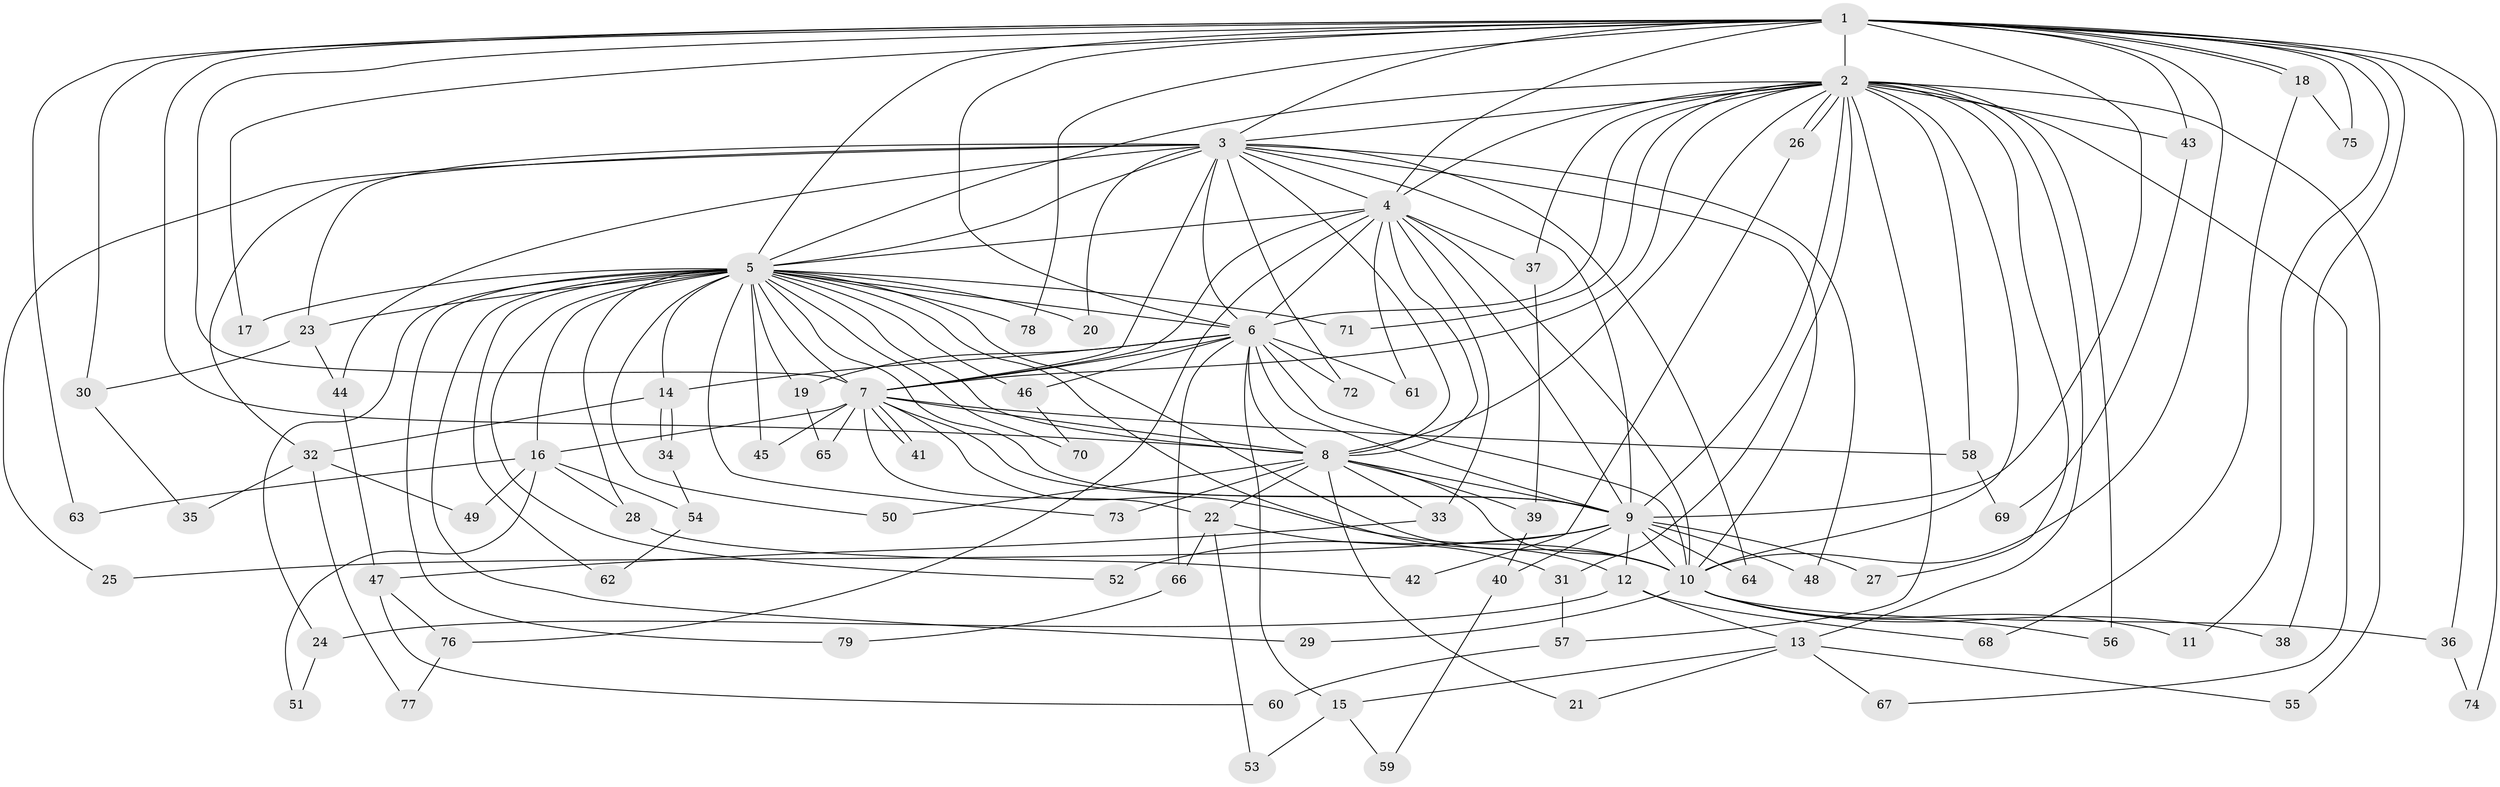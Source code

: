 // Generated by graph-tools (version 1.1) at 2025/43/03/09/25 04:43:36]
// undirected, 79 vertices, 183 edges
graph export_dot {
graph [start="1"]
  node [color=gray90,style=filled];
  1;
  2;
  3;
  4;
  5;
  6;
  7;
  8;
  9;
  10;
  11;
  12;
  13;
  14;
  15;
  16;
  17;
  18;
  19;
  20;
  21;
  22;
  23;
  24;
  25;
  26;
  27;
  28;
  29;
  30;
  31;
  32;
  33;
  34;
  35;
  36;
  37;
  38;
  39;
  40;
  41;
  42;
  43;
  44;
  45;
  46;
  47;
  48;
  49;
  50;
  51;
  52;
  53;
  54;
  55;
  56;
  57;
  58;
  59;
  60;
  61;
  62;
  63;
  64;
  65;
  66;
  67;
  68;
  69;
  70;
  71;
  72;
  73;
  74;
  75;
  76;
  77;
  78;
  79;
  1 -- 2;
  1 -- 3;
  1 -- 4;
  1 -- 5;
  1 -- 6;
  1 -- 7;
  1 -- 8;
  1 -- 9;
  1 -- 10;
  1 -- 11;
  1 -- 17;
  1 -- 18;
  1 -- 18;
  1 -- 30;
  1 -- 36;
  1 -- 38;
  1 -- 43;
  1 -- 63;
  1 -- 74;
  1 -- 75;
  1 -- 78;
  2 -- 3;
  2 -- 4;
  2 -- 5;
  2 -- 6;
  2 -- 7;
  2 -- 8;
  2 -- 9;
  2 -- 10;
  2 -- 13;
  2 -- 26;
  2 -- 26;
  2 -- 27;
  2 -- 31;
  2 -- 37;
  2 -- 43;
  2 -- 55;
  2 -- 56;
  2 -- 57;
  2 -- 58;
  2 -- 67;
  2 -- 71;
  3 -- 4;
  3 -- 5;
  3 -- 6;
  3 -- 7;
  3 -- 8;
  3 -- 9;
  3 -- 10;
  3 -- 20;
  3 -- 23;
  3 -- 25;
  3 -- 32;
  3 -- 44;
  3 -- 48;
  3 -- 64;
  3 -- 72;
  4 -- 5;
  4 -- 6;
  4 -- 7;
  4 -- 8;
  4 -- 9;
  4 -- 10;
  4 -- 33;
  4 -- 37;
  4 -- 61;
  4 -- 76;
  5 -- 6;
  5 -- 7;
  5 -- 8;
  5 -- 9;
  5 -- 10;
  5 -- 12;
  5 -- 14;
  5 -- 16;
  5 -- 17;
  5 -- 19;
  5 -- 20;
  5 -- 23;
  5 -- 24;
  5 -- 28;
  5 -- 29;
  5 -- 45;
  5 -- 46;
  5 -- 50;
  5 -- 52;
  5 -- 62;
  5 -- 70;
  5 -- 71;
  5 -- 73;
  5 -- 78;
  5 -- 79;
  6 -- 7;
  6 -- 8;
  6 -- 9;
  6 -- 10;
  6 -- 14;
  6 -- 15;
  6 -- 19;
  6 -- 46;
  6 -- 61;
  6 -- 66;
  6 -- 72;
  7 -- 8;
  7 -- 9;
  7 -- 10;
  7 -- 16;
  7 -- 22;
  7 -- 41;
  7 -- 41;
  7 -- 45;
  7 -- 58;
  7 -- 65;
  8 -- 9;
  8 -- 10;
  8 -- 21;
  8 -- 22;
  8 -- 33;
  8 -- 39;
  8 -- 50;
  8 -- 73;
  9 -- 10;
  9 -- 12;
  9 -- 25;
  9 -- 27;
  9 -- 40;
  9 -- 48;
  9 -- 52;
  9 -- 64;
  10 -- 11;
  10 -- 29;
  10 -- 36;
  10 -- 38;
  10 -- 56;
  12 -- 13;
  12 -- 24;
  12 -- 68;
  13 -- 15;
  13 -- 21;
  13 -- 55;
  13 -- 67;
  14 -- 32;
  14 -- 34;
  14 -- 34;
  15 -- 53;
  15 -- 59;
  16 -- 28;
  16 -- 49;
  16 -- 51;
  16 -- 54;
  16 -- 63;
  18 -- 68;
  18 -- 75;
  19 -- 65;
  22 -- 31;
  22 -- 53;
  22 -- 66;
  23 -- 30;
  23 -- 44;
  24 -- 51;
  26 -- 42;
  28 -- 42;
  30 -- 35;
  31 -- 57;
  32 -- 35;
  32 -- 49;
  32 -- 77;
  33 -- 47;
  34 -- 54;
  36 -- 74;
  37 -- 39;
  39 -- 40;
  40 -- 59;
  43 -- 69;
  44 -- 47;
  46 -- 70;
  47 -- 60;
  47 -- 76;
  54 -- 62;
  57 -- 60;
  58 -- 69;
  66 -- 79;
  76 -- 77;
}
